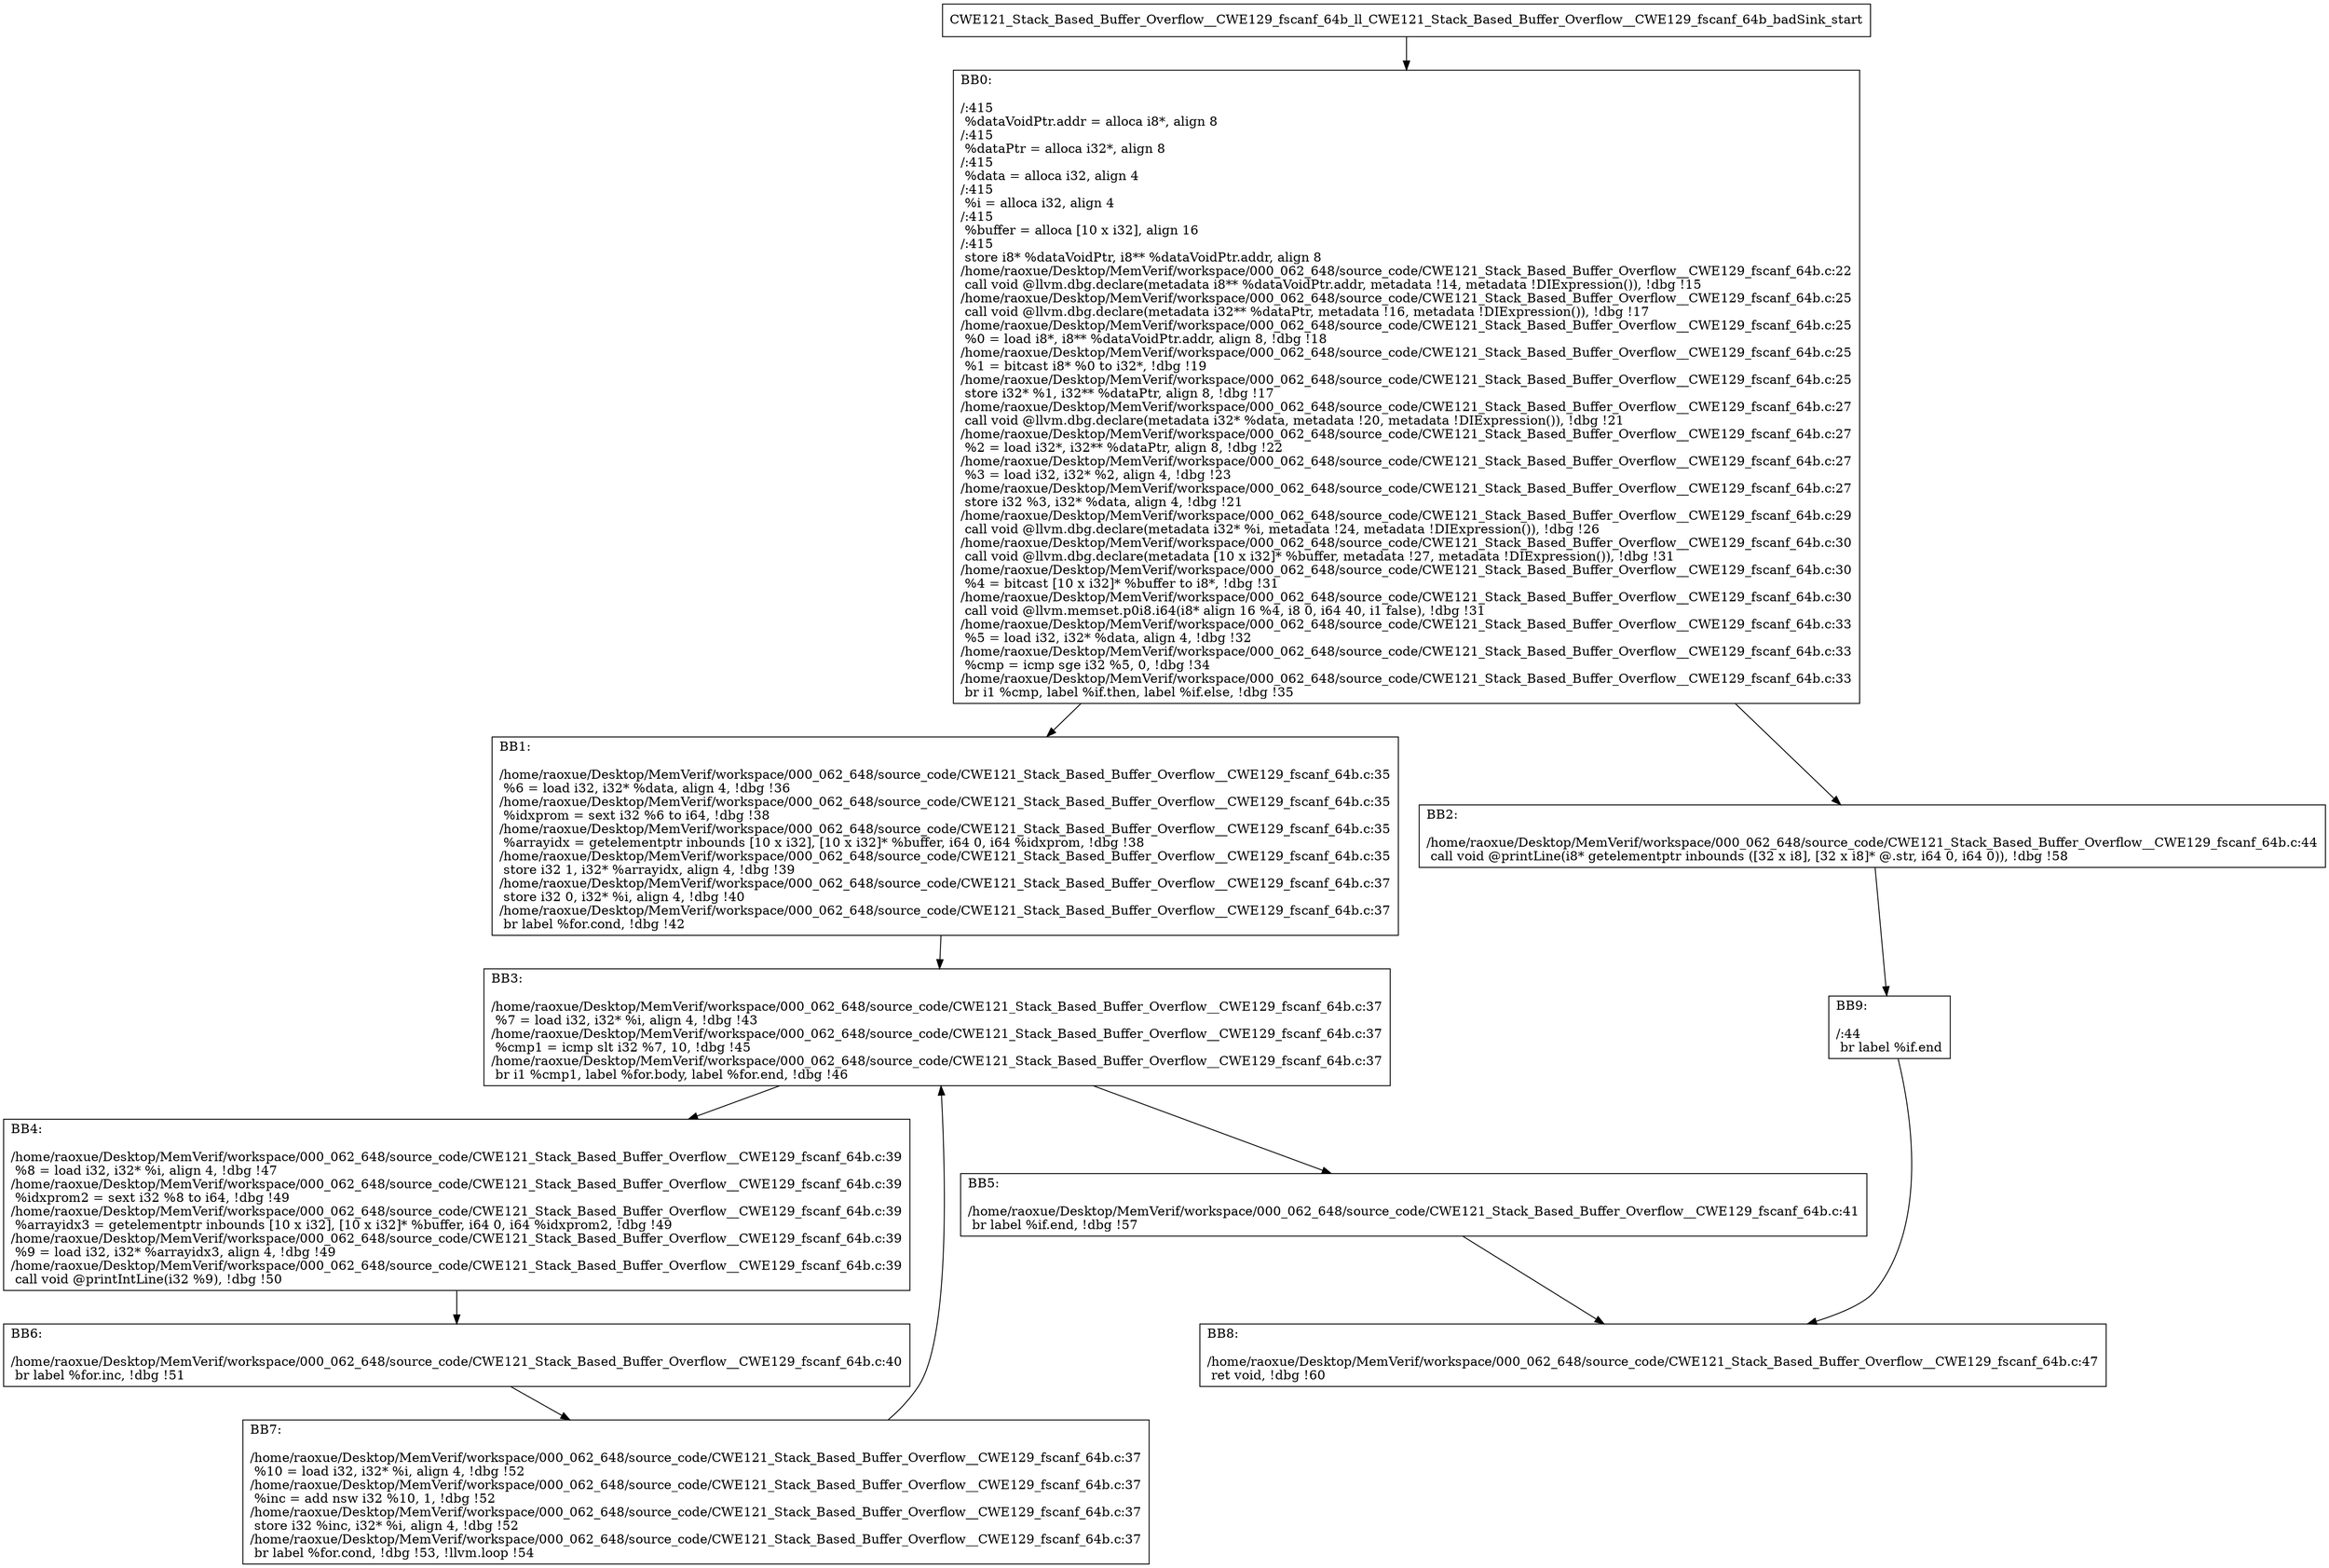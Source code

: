 digraph "CFG for'CWE121_Stack_Based_Buffer_Overflow__CWE129_fscanf_64b_ll_CWE121_Stack_Based_Buffer_Overflow__CWE129_fscanf_64b_badSink' function" {
	BBCWE121_Stack_Based_Buffer_Overflow__CWE129_fscanf_64b_ll_CWE121_Stack_Based_Buffer_Overflow__CWE129_fscanf_64b_badSink_start[shape=record,label="{CWE121_Stack_Based_Buffer_Overflow__CWE129_fscanf_64b_ll_CWE121_Stack_Based_Buffer_Overflow__CWE129_fscanf_64b_badSink_start}"];
	BBCWE121_Stack_Based_Buffer_Overflow__CWE129_fscanf_64b_ll_CWE121_Stack_Based_Buffer_Overflow__CWE129_fscanf_64b_badSink_start-> CWE121_Stack_Based_Buffer_Overflow__CWE129_fscanf_64b_ll_CWE121_Stack_Based_Buffer_Overflow__CWE129_fscanf_64b_badSinkBB0;
	CWE121_Stack_Based_Buffer_Overflow__CWE129_fscanf_64b_ll_CWE121_Stack_Based_Buffer_Overflow__CWE129_fscanf_64b_badSinkBB0 [shape=record, label="{BB0:\l\l/:415\l
  %dataVoidPtr.addr = alloca i8*, align 8\l
/:415\l
  %dataPtr = alloca i32*, align 8\l
/:415\l
  %data = alloca i32, align 4\l
/:415\l
  %i = alloca i32, align 4\l
/:415\l
  %buffer = alloca [10 x i32], align 16\l
/:415\l
  store i8* %dataVoidPtr, i8** %dataVoidPtr.addr, align 8\l
/home/raoxue/Desktop/MemVerif/workspace/000_062_648/source_code/CWE121_Stack_Based_Buffer_Overflow__CWE129_fscanf_64b.c:22\l
  call void @llvm.dbg.declare(metadata i8** %dataVoidPtr.addr, metadata !14, metadata !DIExpression()), !dbg !15\l
/home/raoxue/Desktop/MemVerif/workspace/000_062_648/source_code/CWE121_Stack_Based_Buffer_Overflow__CWE129_fscanf_64b.c:25\l
  call void @llvm.dbg.declare(metadata i32** %dataPtr, metadata !16, metadata !DIExpression()), !dbg !17\l
/home/raoxue/Desktop/MemVerif/workspace/000_062_648/source_code/CWE121_Stack_Based_Buffer_Overflow__CWE129_fscanf_64b.c:25\l
  %0 = load i8*, i8** %dataVoidPtr.addr, align 8, !dbg !18\l
/home/raoxue/Desktop/MemVerif/workspace/000_062_648/source_code/CWE121_Stack_Based_Buffer_Overflow__CWE129_fscanf_64b.c:25\l
  %1 = bitcast i8* %0 to i32*, !dbg !19\l
/home/raoxue/Desktop/MemVerif/workspace/000_062_648/source_code/CWE121_Stack_Based_Buffer_Overflow__CWE129_fscanf_64b.c:25\l
  store i32* %1, i32** %dataPtr, align 8, !dbg !17\l
/home/raoxue/Desktop/MemVerif/workspace/000_062_648/source_code/CWE121_Stack_Based_Buffer_Overflow__CWE129_fscanf_64b.c:27\l
  call void @llvm.dbg.declare(metadata i32* %data, metadata !20, metadata !DIExpression()), !dbg !21\l
/home/raoxue/Desktop/MemVerif/workspace/000_062_648/source_code/CWE121_Stack_Based_Buffer_Overflow__CWE129_fscanf_64b.c:27\l
  %2 = load i32*, i32** %dataPtr, align 8, !dbg !22\l
/home/raoxue/Desktop/MemVerif/workspace/000_062_648/source_code/CWE121_Stack_Based_Buffer_Overflow__CWE129_fscanf_64b.c:27\l
  %3 = load i32, i32* %2, align 4, !dbg !23\l
/home/raoxue/Desktop/MemVerif/workspace/000_062_648/source_code/CWE121_Stack_Based_Buffer_Overflow__CWE129_fscanf_64b.c:27\l
  store i32 %3, i32* %data, align 4, !dbg !21\l
/home/raoxue/Desktop/MemVerif/workspace/000_062_648/source_code/CWE121_Stack_Based_Buffer_Overflow__CWE129_fscanf_64b.c:29\l
  call void @llvm.dbg.declare(metadata i32* %i, metadata !24, metadata !DIExpression()), !dbg !26\l
/home/raoxue/Desktop/MemVerif/workspace/000_062_648/source_code/CWE121_Stack_Based_Buffer_Overflow__CWE129_fscanf_64b.c:30\l
  call void @llvm.dbg.declare(metadata [10 x i32]* %buffer, metadata !27, metadata !DIExpression()), !dbg !31\l
/home/raoxue/Desktop/MemVerif/workspace/000_062_648/source_code/CWE121_Stack_Based_Buffer_Overflow__CWE129_fscanf_64b.c:30\l
  %4 = bitcast [10 x i32]* %buffer to i8*, !dbg !31\l
/home/raoxue/Desktop/MemVerif/workspace/000_062_648/source_code/CWE121_Stack_Based_Buffer_Overflow__CWE129_fscanf_64b.c:30\l
  call void @llvm.memset.p0i8.i64(i8* align 16 %4, i8 0, i64 40, i1 false), !dbg !31\l
/home/raoxue/Desktop/MemVerif/workspace/000_062_648/source_code/CWE121_Stack_Based_Buffer_Overflow__CWE129_fscanf_64b.c:33\l
  %5 = load i32, i32* %data, align 4, !dbg !32\l
/home/raoxue/Desktop/MemVerif/workspace/000_062_648/source_code/CWE121_Stack_Based_Buffer_Overflow__CWE129_fscanf_64b.c:33\l
  %cmp = icmp sge i32 %5, 0, !dbg !34\l
/home/raoxue/Desktop/MemVerif/workspace/000_062_648/source_code/CWE121_Stack_Based_Buffer_Overflow__CWE129_fscanf_64b.c:33\l
  br i1 %cmp, label %if.then, label %if.else, !dbg !35\l
}"];
	CWE121_Stack_Based_Buffer_Overflow__CWE129_fscanf_64b_ll_CWE121_Stack_Based_Buffer_Overflow__CWE129_fscanf_64b_badSinkBB0-> CWE121_Stack_Based_Buffer_Overflow__CWE129_fscanf_64b_ll_CWE121_Stack_Based_Buffer_Overflow__CWE129_fscanf_64b_badSinkBB1;
	CWE121_Stack_Based_Buffer_Overflow__CWE129_fscanf_64b_ll_CWE121_Stack_Based_Buffer_Overflow__CWE129_fscanf_64b_badSinkBB0-> CWE121_Stack_Based_Buffer_Overflow__CWE129_fscanf_64b_ll_CWE121_Stack_Based_Buffer_Overflow__CWE129_fscanf_64b_badSinkBB2;
	CWE121_Stack_Based_Buffer_Overflow__CWE129_fscanf_64b_ll_CWE121_Stack_Based_Buffer_Overflow__CWE129_fscanf_64b_badSinkBB1 [shape=record, label="{BB1:\l\l/home/raoxue/Desktop/MemVerif/workspace/000_062_648/source_code/CWE121_Stack_Based_Buffer_Overflow__CWE129_fscanf_64b.c:35\l
  %6 = load i32, i32* %data, align 4, !dbg !36\l
/home/raoxue/Desktop/MemVerif/workspace/000_062_648/source_code/CWE121_Stack_Based_Buffer_Overflow__CWE129_fscanf_64b.c:35\l
  %idxprom = sext i32 %6 to i64, !dbg !38\l
/home/raoxue/Desktop/MemVerif/workspace/000_062_648/source_code/CWE121_Stack_Based_Buffer_Overflow__CWE129_fscanf_64b.c:35\l
  %arrayidx = getelementptr inbounds [10 x i32], [10 x i32]* %buffer, i64 0, i64 %idxprom, !dbg !38\l
/home/raoxue/Desktop/MemVerif/workspace/000_062_648/source_code/CWE121_Stack_Based_Buffer_Overflow__CWE129_fscanf_64b.c:35\l
  store i32 1, i32* %arrayidx, align 4, !dbg !39\l
/home/raoxue/Desktop/MemVerif/workspace/000_062_648/source_code/CWE121_Stack_Based_Buffer_Overflow__CWE129_fscanf_64b.c:37\l
  store i32 0, i32* %i, align 4, !dbg !40\l
/home/raoxue/Desktop/MemVerif/workspace/000_062_648/source_code/CWE121_Stack_Based_Buffer_Overflow__CWE129_fscanf_64b.c:37\l
  br label %for.cond, !dbg !42\l
}"];
	CWE121_Stack_Based_Buffer_Overflow__CWE129_fscanf_64b_ll_CWE121_Stack_Based_Buffer_Overflow__CWE129_fscanf_64b_badSinkBB1-> CWE121_Stack_Based_Buffer_Overflow__CWE129_fscanf_64b_ll_CWE121_Stack_Based_Buffer_Overflow__CWE129_fscanf_64b_badSinkBB3;
	CWE121_Stack_Based_Buffer_Overflow__CWE129_fscanf_64b_ll_CWE121_Stack_Based_Buffer_Overflow__CWE129_fscanf_64b_badSinkBB3 [shape=record, label="{BB3:\l\l/home/raoxue/Desktop/MemVerif/workspace/000_062_648/source_code/CWE121_Stack_Based_Buffer_Overflow__CWE129_fscanf_64b.c:37\l
  %7 = load i32, i32* %i, align 4, !dbg !43\l
/home/raoxue/Desktop/MemVerif/workspace/000_062_648/source_code/CWE121_Stack_Based_Buffer_Overflow__CWE129_fscanf_64b.c:37\l
  %cmp1 = icmp slt i32 %7, 10, !dbg !45\l
/home/raoxue/Desktop/MemVerif/workspace/000_062_648/source_code/CWE121_Stack_Based_Buffer_Overflow__CWE129_fscanf_64b.c:37\l
  br i1 %cmp1, label %for.body, label %for.end, !dbg !46\l
}"];
	CWE121_Stack_Based_Buffer_Overflow__CWE129_fscanf_64b_ll_CWE121_Stack_Based_Buffer_Overflow__CWE129_fscanf_64b_badSinkBB3-> CWE121_Stack_Based_Buffer_Overflow__CWE129_fscanf_64b_ll_CWE121_Stack_Based_Buffer_Overflow__CWE129_fscanf_64b_badSinkBB4;
	CWE121_Stack_Based_Buffer_Overflow__CWE129_fscanf_64b_ll_CWE121_Stack_Based_Buffer_Overflow__CWE129_fscanf_64b_badSinkBB3-> CWE121_Stack_Based_Buffer_Overflow__CWE129_fscanf_64b_ll_CWE121_Stack_Based_Buffer_Overflow__CWE129_fscanf_64b_badSinkBB5;
	CWE121_Stack_Based_Buffer_Overflow__CWE129_fscanf_64b_ll_CWE121_Stack_Based_Buffer_Overflow__CWE129_fscanf_64b_badSinkBB4 [shape=record, label="{BB4:\l\l/home/raoxue/Desktop/MemVerif/workspace/000_062_648/source_code/CWE121_Stack_Based_Buffer_Overflow__CWE129_fscanf_64b.c:39\l
  %8 = load i32, i32* %i, align 4, !dbg !47\l
/home/raoxue/Desktop/MemVerif/workspace/000_062_648/source_code/CWE121_Stack_Based_Buffer_Overflow__CWE129_fscanf_64b.c:39\l
  %idxprom2 = sext i32 %8 to i64, !dbg !49\l
/home/raoxue/Desktop/MemVerif/workspace/000_062_648/source_code/CWE121_Stack_Based_Buffer_Overflow__CWE129_fscanf_64b.c:39\l
  %arrayidx3 = getelementptr inbounds [10 x i32], [10 x i32]* %buffer, i64 0, i64 %idxprom2, !dbg !49\l
/home/raoxue/Desktop/MemVerif/workspace/000_062_648/source_code/CWE121_Stack_Based_Buffer_Overflow__CWE129_fscanf_64b.c:39\l
  %9 = load i32, i32* %arrayidx3, align 4, !dbg !49\l
/home/raoxue/Desktop/MemVerif/workspace/000_062_648/source_code/CWE121_Stack_Based_Buffer_Overflow__CWE129_fscanf_64b.c:39\l
  call void @printIntLine(i32 %9), !dbg !50\l
}"];
	CWE121_Stack_Based_Buffer_Overflow__CWE129_fscanf_64b_ll_CWE121_Stack_Based_Buffer_Overflow__CWE129_fscanf_64b_badSinkBB4-> CWE121_Stack_Based_Buffer_Overflow__CWE129_fscanf_64b_ll_CWE121_Stack_Based_Buffer_Overflow__CWE129_fscanf_64b_badSinkBB6;
	CWE121_Stack_Based_Buffer_Overflow__CWE129_fscanf_64b_ll_CWE121_Stack_Based_Buffer_Overflow__CWE129_fscanf_64b_badSinkBB6 [shape=record, label="{BB6:\l\l/home/raoxue/Desktop/MemVerif/workspace/000_062_648/source_code/CWE121_Stack_Based_Buffer_Overflow__CWE129_fscanf_64b.c:40\l
  br label %for.inc, !dbg !51\l
}"];
	CWE121_Stack_Based_Buffer_Overflow__CWE129_fscanf_64b_ll_CWE121_Stack_Based_Buffer_Overflow__CWE129_fscanf_64b_badSinkBB6-> CWE121_Stack_Based_Buffer_Overflow__CWE129_fscanf_64b_ll_CWE121_Stack_Based_Buffer_Overflow__CWE129_fscanf_64b_badSinkBB7;
	CWE121_Stack_Based_Buffer_Overflow__CWE129_fscanf_64b_ll_CWE121_Stack_Based_Buffer_Overflow__CWE129_fscanf_64b_badSinkBB7 [shape=record, label="{BB7:\l\l/home/raoxue/Desktop/MemVerif/workspace/000_062_648/source_code/CWE121_Stack_Based_Buffer_Overflow__CWE129_fscanf_64b.c:37\l
  %10 = load i32, i32* %i, align 4, !dbg !52\l
/home/raoxue/Desktop/MemVerif/workspace/000_062_648/source_code/CWE121_Stack_Based_Buffer_Overflow__CWE129_fscanf_64b.c:37\l
  %inc = add nsw i32 %10, 1, !dbg !52\l
/home/raoxue/Desktop/MemVerif/workspace/000_062_648/source_code/CWE121_Stack_Based_Buffer_Overflow__CWE129_fscanf_64b.c:37\l
  store i32 %inc, i32* %i, align 4, !dbg !52\l
/home/raoxue/Desktop/MemVerif/workspace/000_062_648/source_code/CWE121_Stack_Based_Buffer_Overflow__CWE129_fscanf_64b.c:37\l
  br label %for.cond, !dbg !53, !llvm.loop !54\l
}"];
	CWE121_Stack_Based_Buffer_Overflow__CWE129_fscanf_64b_ll_CWE121_Stack_Based_Buffer_Overflow__CWE129_fscanf_64b_badSinkBB7-> CWE121_Stack_Based_Buffer_Overflow__CWE129_fscanf_64b_ll_CWE121_Stack_Based_Buffer_Overflow__CWE129_fscanf_64b_badSinkBB3;
	CWE121_Stack_Based_Buffer_Overflow__CWE129_fscanf_64b_ll_CWE121_Stack_Based_Buffer_Overflow__CWE129_fscanf_64b_badSinkBB5 [shape=record, label="{BB5:\l\l/home/raoxue/Desktop/MemVerif/workspace/000_062_648/source_code/CWE121_Stack_Based_Buffer_Overflow__CWE129_fscanf_64b.c:41\l
  br label %if.end, !dbg !57\l
}"];
	CWE121_Stack_Based_Buffer_Overflow__CWE129_fscanf_64b_ll_CWE121_Stack_Based_Buffer_Overflow__CWE129_fscanf_64b_badSinkBB5-> CWE121_Stack_Based_Buffer_Overflow__CWE129_fscanf_64b_ll_CWE121_Stack_Based_Buffer_Overflow__CWE129_fscanf_64b_badSinkBB8;
	CWE121_Stack_Based_Buffer_Overflow__CWE129_fscanf_64b_ll_CWE121_Stack_Based_Buffer_Overflow__CWE129_fscanf_64b_badSinkBB2 [shape=record, label="{BB2:\l\l/home/raoxue/Desktop/MemVerif/workspace/000_062_648/source_code/CWE121_Stack_Based_Buffer_Overflow__CWE129_fscanf_64b.c:44\l
  call void @printLine(i8* getelementptr inbounds ([32 x i8], [32 x i8]* @.str, i64 0, i64 0)), !dbg !58\l
}"];
	CWE121_Stack_Based_Buffer_Overflow__CWE129_fscanf_64b_ll_CWE121_Stack_Based_Buffer_Overflow__CWE129_fscanf_64b_badSinkBB2-> CWE121_Stack_Based_Buffer_Overflow__CWE129_fscanf_64b_ll_CWE121_Stack_Based_Buffer_Overflow__CWE129_fscanf_64b_badSinkBB9;
	CWE121_Stack_Based_Buffer_Overflow__CWE129_fscanf_64b_ll_CWE121_Stack_Based_Buffer_Overflow__CWE129_fscanf_64b_badSinkBB9 [shape=record, label="{BB9:\l\l/:44\l
  br label %if.end\l
}"];
	CWE121_Stack_Based_Buffer_Overflow__CWE129_fscanf_64b_ll_CWE121_Stack_Based_Buffer_Overflow__CWE129_fscanf_64b_badSinkBB9-> CWE121_Stack_Based_Buffer_Overflow__CWE129_fscanf_64b_ll_CWE121_Stack_Based_Buffer_Overflow__CWE129_fscanf_64b_badSinkBB8;
	CWE121_Stack_Based_Buffer_Overflow__CWE129_fscanf_64b_ll_CWE121_Stack_Based_Buffer_Overflow__CWE129_fscanf_64b_badSinkBB8 [shape=record, label="{BB8:\l\l/home/raoxue/Desktop/MemVerif/workspace/000_062_648/source_code/CWE121_Stack_Based_Buffer_Overflow__CWE129_fscanf_64b.c:47\l
  ret void, !dbg !60\l
}"];
}
